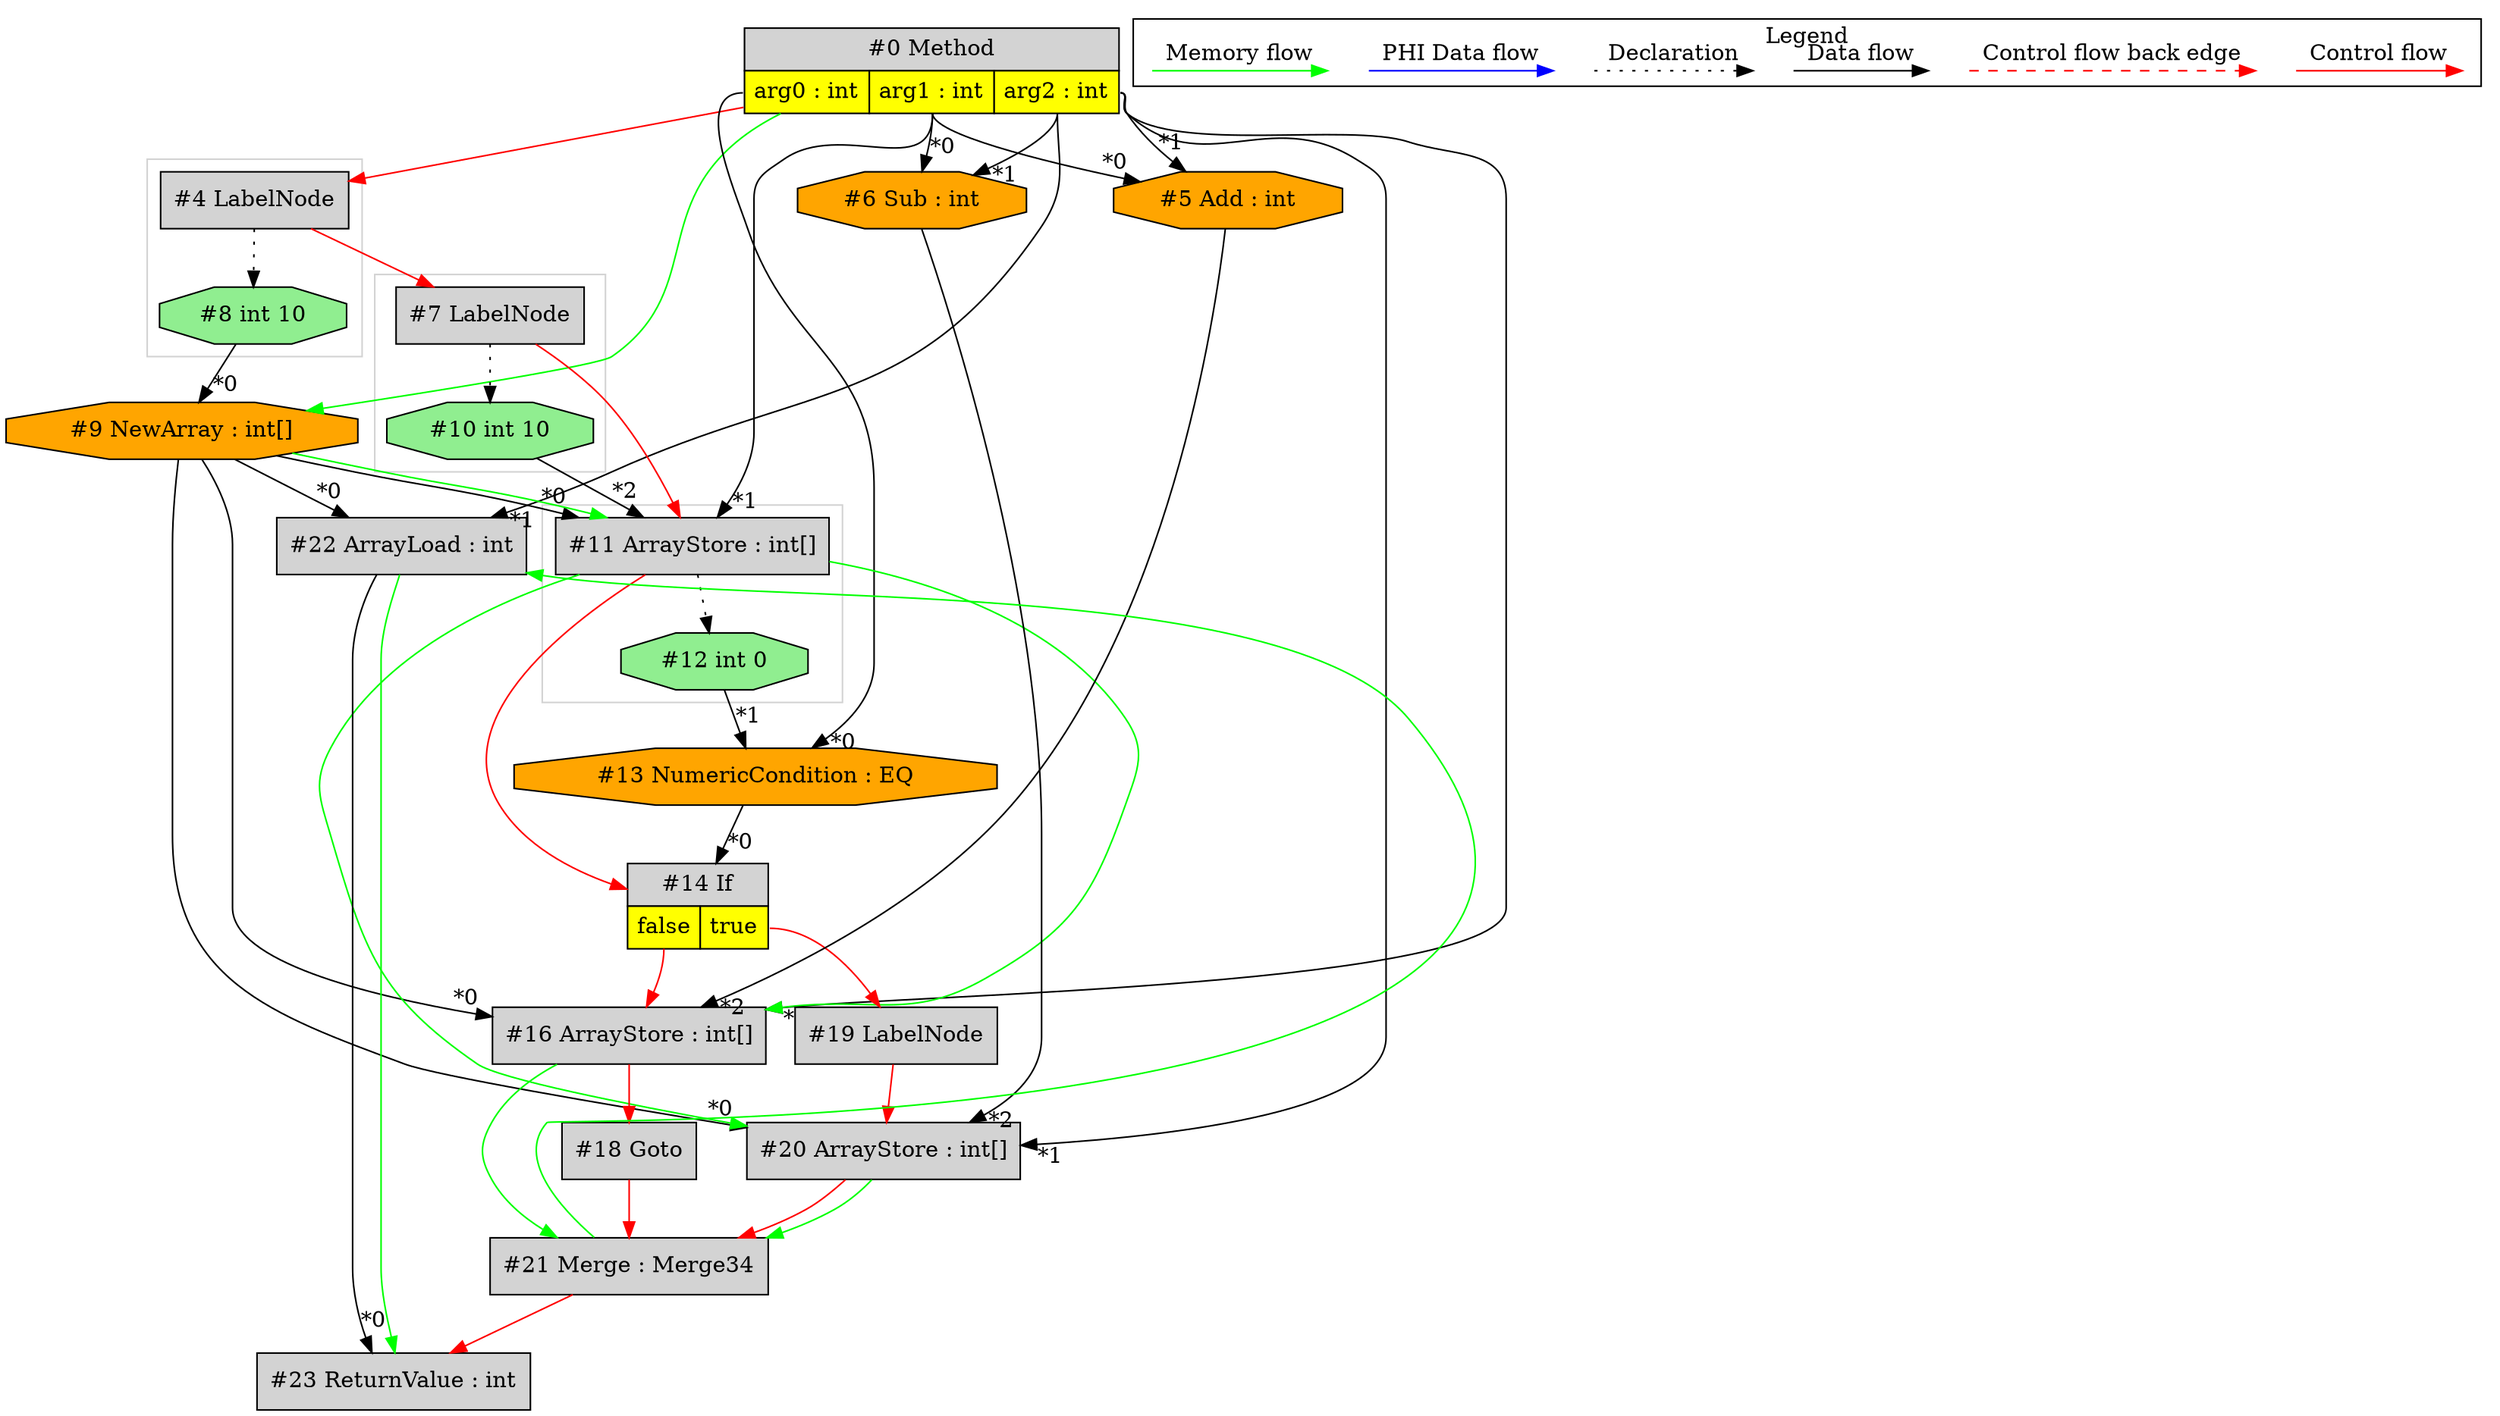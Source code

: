 digraph {
 ordering="in";
 node0[margin="0", label=<<table border="0" cellborder="1" cellspacing="0" cellpadding="5"><tr><td colspan="3">#0 Method</td></tr><tr><td port="prj1" bgcolor="yellow">arg0 : int</td><td port="prj2" bgcolor="yellow">arg1 : int</td><td port="prj3" bgcolor="yellow">arg2 : int</td></tr></table>>,shape=none, fillcolor=lightgrey, style=filled];
 node9[label="#9 NewArray : int[]",shape=octagon, fillcolor=orange, style=filled];
 node8 -> node9[headlabel="*0", labeldistance=2];
 node0 -> node9[labeldistance=2, color=green, constraint=false];
 node8[label="#8 int 10",shape=octagon, fillcolor=lightgreen, style=filled];
 node4 -> node8[style=dotted];
 node4[label="#4 LabelNode",shape=box, fillcolor=lightgrey, style=filled];
 node0 -> node4[labeldistance=2, color=red, fontcolor=red];
 node7[label="#7 LabelNode",shape=box, fillcolor=lightgrey, style=filled];
 node4 -> node7[labeldistance=2, color=red, fontcolor=red];
 node11[label="#11 ArrayStore : int[]",shape=box, fillcolor=lightgrey, style=filled];
 node9 -> node11[headlabel="*0", labeldistance=2];
 node0:prj2 -> node11[headlabel="*1", labeldistance=2];
 node10 -> node11[headlabel="*2", labeldistance=2];
 node9 -> node11[labeldistance=2, color=green, constraint=false];
 node7 -> node11[labeldistance=2, color=red, fontcolor=red];
 node10[label="#10 int 10",shape=octagon, fillcolor=lightgreen, style=filled];
 node7 -> node10[style=dotted];
 node6[label="#6 Sub : int",shape=octagon, fillcolor=orange, style=filled];
 node0:prj2 -> node6[headlabel="*0", labeldistance=2];
 node0:prj3 -> node6[headlabel="*1", labeldistance=2];
 node20[label="#20 ArrayStore : int[]",shape=box, fillcolor=lightgrey, style=filled];
 node9 -> node20[headlabel="*0", labeldistance=2];
 node0:prj3 -> node20[headlabel="*1", labeldistance=2];
 node6 -> node20[headlabel="*2", labeldistance=2];
 node11 -> node20[labeldistance=2, color=green, constraint=false];
 node19 -> node20[labeldistance=2, color=red, fontcolor=red];
 node19[label="#19 LabelNode",shape=box, fillcolor=lightgrey, style=filled];
 node14:prj17 -> node19[labeldistance=2, color=red, fontcolor=red];
 node14[margin="0", label=<<table border="0" cellborder="1" cellspacing="0" cellpadding="5"><tr><td colspan="2">#14 If</td></tr><tr><td port="prj15" bgcolor="yellow">false</td><td port="prj17" bgcolor="yellow">true</td></tr></table>>,shape=none, fillcolor=lightgrey, style=filled];
 node13 -> node14[headlabel="*0", labeldistance=2];
 node11 -> node14[labeldistance=2, color=red, fontcolor=red];
 node13[label="#13 NumericCondition : EQ",shape=octagon, fillcolor=orange, style=filled];
 node0:prj1 -> node13[headlabel="*0", labeldistance=2];
 node12 -> node13[headlabel="*1", labeldistance=2];
 node12[label="#12 int 0",shape=octagon, fillcolor=lightgreen, style=filled];
 node11 -> node12[style=dotted];
 node16[label="#16 ArrayStore : int[]",shape=box, fillcolor=lightgrey, style=filled];
 node9 -> node16[headlabel="*0", labeldistance=2];
 node0:prj3 -> node16[headlabel="*1", labeldistance=2];
 node5 -> node16[headlabel="*2", labeldistance=2];
 node11 -> node16[labeldistance=2, color=green, constraint=false];
 node14:prj15 -> node16[labeldistance=2, color=red, fontcolor=red];
 node5[label="#5 Add : int",shape=octagon, fillcolor=orange, style=filled];
 node0:prj2 -> node5[headlabel="*0", labeldistance=2];
 node0:prj3 -> node5[headlabel="*1", labeldistance=2];
 node21[label="#21 Merge : Merge34",shape=box, fillcolor=lightgrey, style=filled];
 node18 -> node21[labeldistance=2, color=red, fontcolor=red];
 node20 -> node21[labeldistance=2, color=red, fontcolor=red];
 node16 -> node21[labeldistance=2, color=green, constraint=false];
 node20 -> node21[labeldistance=2, color=green, constraint=false];
 node18[label="#18 Goto",shape=box, fillcolor=lightgrey, style=filled];
 node16 -> node18[labeldistance=2, color=red, fontcolor=red];
 node22[label="#22 ArrayLoad : int",shape=box, fillcolor=lightgrey, style=filled];
 node9 -> node22[headlabel="*0", labeldistance=2];
 node0:prj3 -> node22[headlabel="*1", labeldistance=2];
 node21 -> node22[labeldistance=2, color=green, constraint=false];
 node23[label="#23 ReturnValue : int",shape=box, fillcolor=lightgrey, style=filled];
 node22 -> node23[headlabel="*0", labeldistance=2];
 node21 -> node23[labeldistance=2, color=red, fontcolor=red];
 node22 -> node23[labeldistance=2, color=green, constraint=false];
 subgraph cluster_0 {
  color=lightgray;
  node11;
  node12;
 }
 subgraph cluster_1 {
  color=lightgray;
  node4;
  node8;
 }
 subgraph cluster_2 {
  color=lightgray;
  node7;
  node10;
 }
 subgraph cluster_000 {
  label = "Legend";
  node [shape=point]
  {
   rank=same;
   c0 [style = invis];
   c1 [style = invis];
   c2 [style = invis];
   c3 [style = invis];
   d0 [style = invis];
   d1 [style = invis];
   d2 [style = invis];
   d3 [style = invis];
   d4 [style = invis];
   d5 [style = invis];
   d6 [style = invis];
   d7 [style = invis];
  }
  c0 -> c1 [label="Control flow", style=solid, color=red]
  c2 -> c3 [label="Control flow back edge", style=dashed, color=red]
  d0 -> d1 [label="Data flow"]
  d2 -> d3 [label="Declaration", style=dotted]
  d4 -> d5 [label="PHI Data flow", color=blue]
  d6 -> d7 [label="Memory flow", color=green]
 }

}
